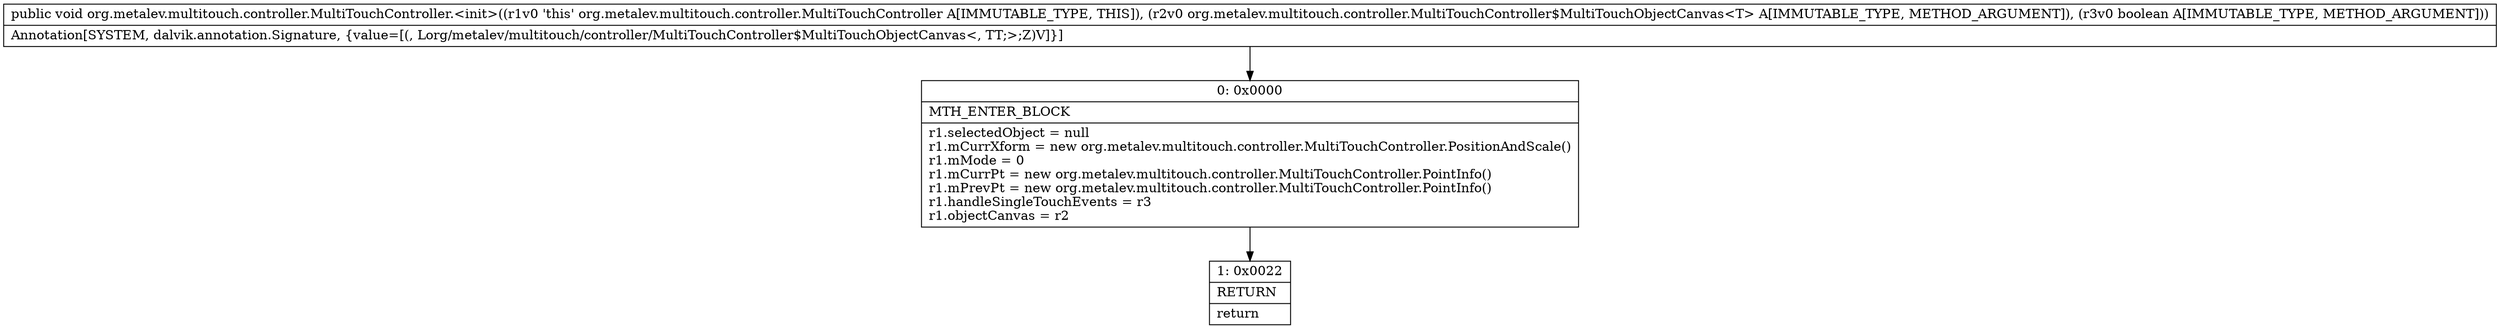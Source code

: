 digraph "CFG fororg.metalev.multitouch.controller.MultiTouchController.\<init\>(Lorg\/metalev\/multitouch\/controller\/MultiTouchController$MultiTouchObjectCanvas;Z)V" {
Node_0 [shape=record,label="{0\:\ 0x0000|MTH_ENTER_BLOCK\l|r1.selectedObject = null\lr1.mCurrXform = new org.metalev.multitouch.controller.MultiTouchController.PositionAndScale()\lr1.mMode = 0\lr1.mCurrPt = new org.metalev.multitouch.controller.MultiTouchController.PointInfo()\lr1.mPrevPt = new org.metalev.multitouch.controller.MultiTouchController.PointInfo()\lr1.handleSingleTouchEvents = r3\lr1.objectCanvas = r2\l}"];
Node_1 [shape=record,label="{1\:\ 0x0022|RETURN\l|return\l}"];
MethodNode[shape=record,label="{public void org.metalev.multitouch.controller.MultiTouchController.\<init\>((r1v0 'this' org.metalev.multitouch.controller.MultiTouchController A[IMMUTABLE_TYPE, THIS]), (r2v0 org.metalev.multitouch.controller.MultiTouchController$MultiTouchObjectCanvas\<T\> A[IMMUTABLE_TYPE, METHOD_ARGUMENT]), (r3v0 boolean A[IMMUTABLE_TYPE, METHOD_ARGUMENT]))  | Annotation[SYSTEM, dalvik.annotation.Signature, \{value=[(, Lorg\/metalev\/multitouch\/controller\/MultiTouchController$MultiTouchObjectCanvas\<, TT;\>;Z)V]\}]\l}"];
MethodNode -> Node_0;
Node_0 -> Node_1;
}

